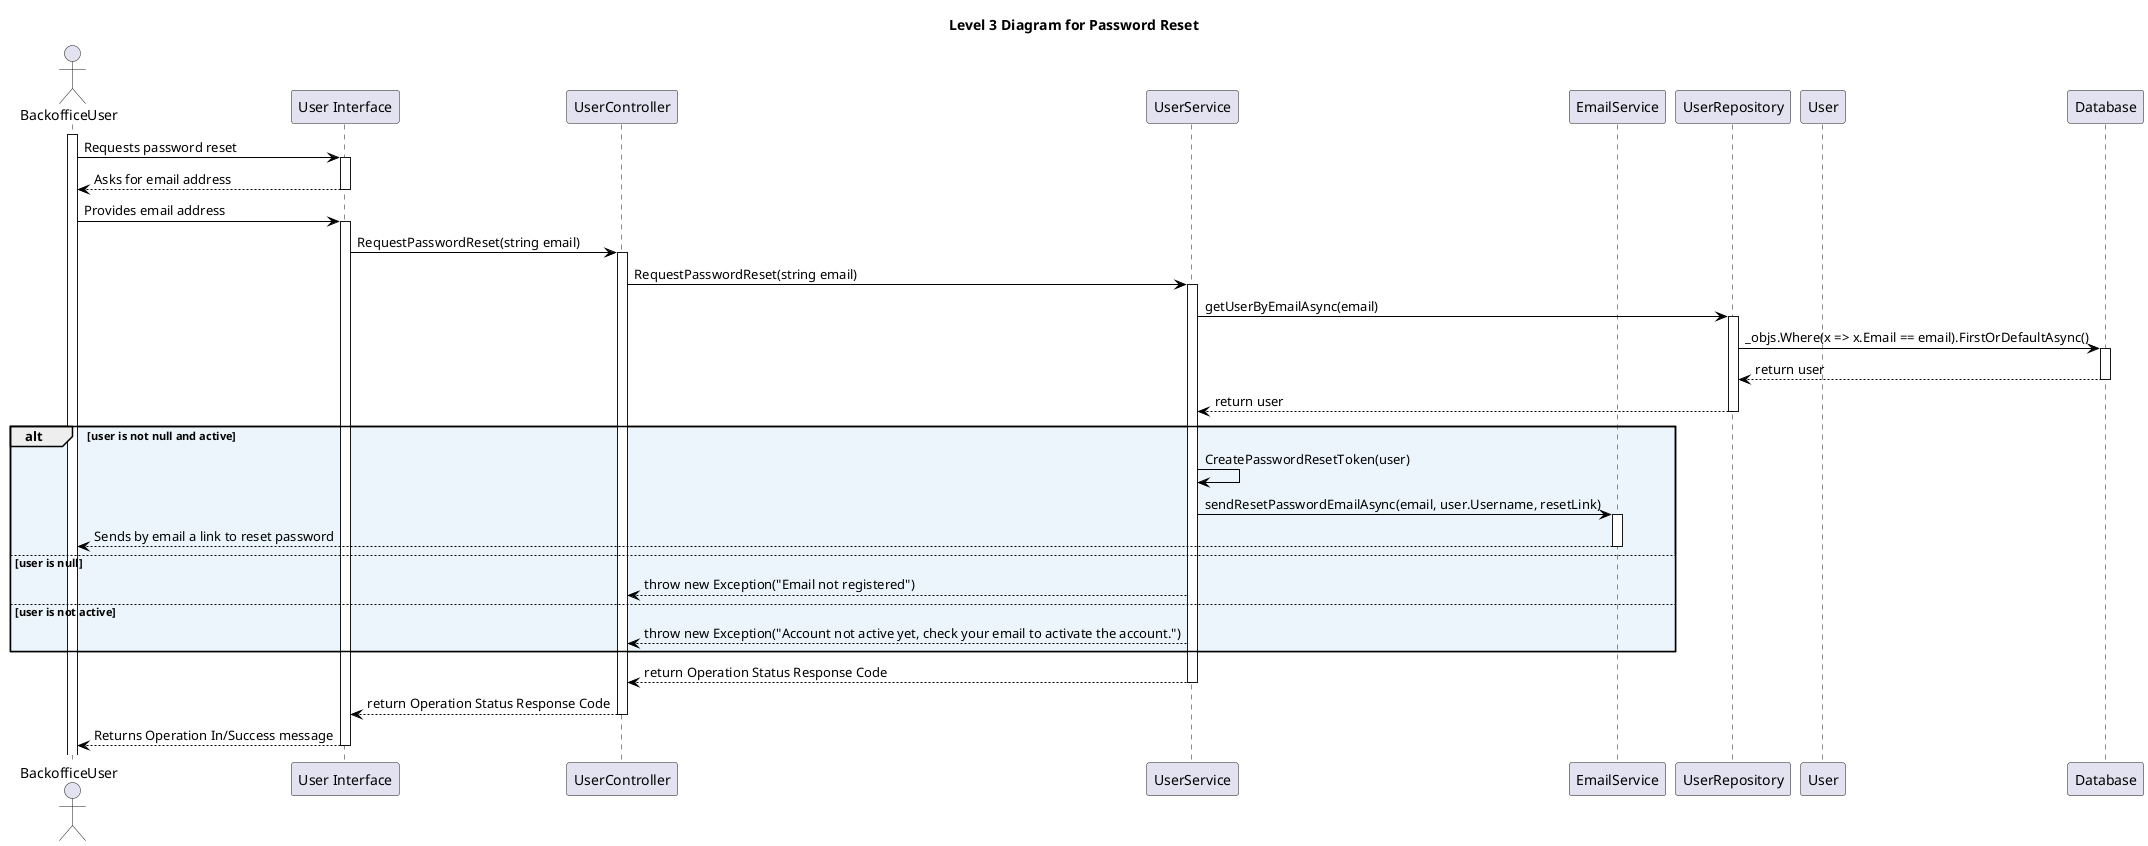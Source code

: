 @startuml level_3

title Level 3 Diagram for Password Reset

hide empty members
'skinparam Linetype ortho

skinparam class {
    BackgroundColor<<valueObject>> #D6EAF8
    BackgroundColor<<root>> #FDEBD0
    BackgroundColor<<service>> #D1F2EB
    BackgroundColor #FEF9E7
    ArrowColor Black
}

skinparam package {
    BackgroundColor #EBF5FB
}

actor BackofficeUser as BU
participant "User Interface" as UI
participant "UserController" as C
participant "UserService" as S
participant "EmailService" as ES
participant "UserRepository" as R
participant "User" as U
participant "Database" as DB

activate BU
BU -> UI: Requests password reset
activate UI
UI --> BU: Asks for email address
deactivate UI
BU -> UI: Provides email address
activate UI
UI -> C: RequestPasswordReset(string email)
activate C
C -> S: RequestPasswordReset(string email)
activate S
S -> R: getUserByEmailAsync(email)
activate R
R -> DB: _objs.Where(x => x.Email == email).FirstOrDefaultAsync()
activate DB
DB --> R: return user
deactivate DB
R --> S: return user
deactivate R
alt user is not null and active
    S -> S: CreatePasswordResetToken(user)
    S -> ES: sendResetPasswordEmailAsync(email, user.Username, resetLink)
    activate ES
    ES --> BU: Sends by email a link to reset password
    deactivate ES
else user is null
    S --> C: throw new Exception("Email not registered")
else user is not active
    S --> C: throw new Exception("Account not active yet, check your email to activate the account.")
end
S --> C: return Operation Status Response Code
deactivate S
C --> UI: return Operation Status Response Code
deactivate C
UI --> BU: Returns Operation In/Success message
deactivate UI

@enduml